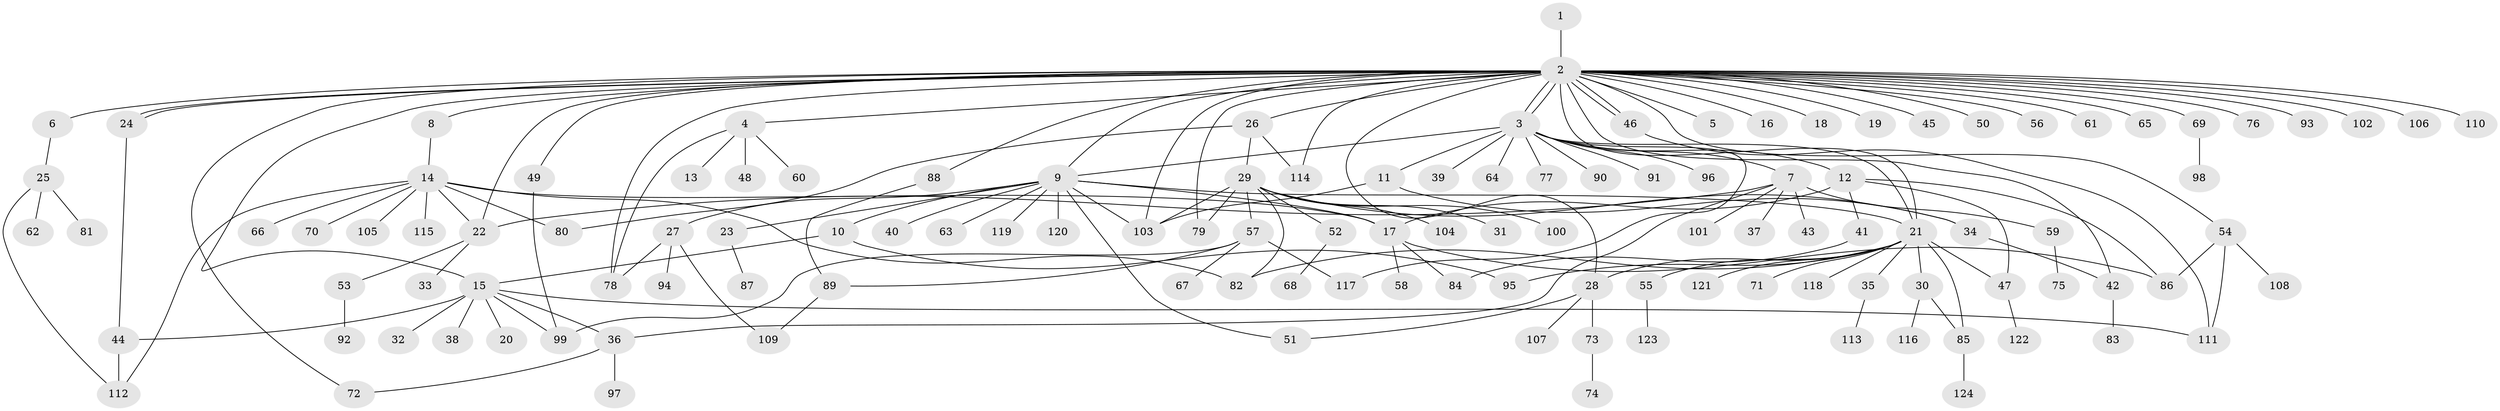 // Generated by graph-tools (version 1.1) at 2025/49/03/09/25 03:49:54]
// undirected, 124 vertices, 166 edges
graph export_dot {
graph [start="1"]
  node [color=gray90,style=filled];
  1;
  2;
  3;
  4;
  5;
  6;
  7;
  8;
  9;
  10;
  11;
  12;
  13;
  14;
  15;
  16;
  17;
  18;
  19;
  20;
  21;
  22;
  23;
  24;
  25;
  26;
  27;
  28;
  29;
  30;
  31;
  32;
  33;
  34;
  35;
  36;
  37;
  38;
  39;
  40;
  41;
  42;
  43;
  44;
  45;
  46;
  47;
  48;
  49;
  50;
  51;
  52;
  53;
  54;
  55;
  56;
  57;
  58;
  59;
  60;
  61;
  62;
  63;
  64;
  65;
  66;
  67;
  68;
  69;
  70;
  71;
  72;
  73;
  74;
  75;
  76;
  77;
  78;
  79;
  80;
  81;
  82;
  83;
  84;
  85;
  86;
  87;
  88;
  89;
  90;
  91;
  92;
  93;
  94;
  95;
  96;
  97;
  98;
  99;
  100;
  101;
  102;
  103;
  104;
  105;
  106;
  107;
  108;
  109;
  110;
  111;
  112;
  113;
  114;
  115;
  116;
  117;
  118;
  119;
  120;
  121;
  122;
  123;
  124;
  1 -- 2;
  2 -- 3;
  2 -- 3;
  2 -- 4;
  2 -- 5;
  2 -- 6;
  2 -- 8;
  2 -- 9;
  2 -- 15;
  2 -- 16;
  2 -- 18;
  2 -- 19;
  2 -- 21;
  2 -- 22;
  2 -- 24;
  2 -- 24;
  2 -- 26;
  2 -- 28;
  2 -- 42;
  2 -- 45;
  2 -- 46;
  2 -- 46;
  2 -- 49;
  2 -- 50;
  2 -- 54;
  2 -- 56;
  2 -- 61;
  2 -- 65;
  2 -- 69;
  2 -- 72;
  2 -- 76;
  2 -- 78;
  2 -- 79;
  2 -- 88;
  2 -- 93;
  2 -- 102;
  2 -- 103;
  2 -- 106;
  2 -- 110;
  2 -- 114;
  3 -- 7;
  3 -- 9;
  3 -- 11;
  3 -- 12;
  3 -- 21;
  3 -- 39;
  3 -- 64;
  3 -- 77;
  3 -- 90;
  3 -- 91;
  3 -- 96;
  3 -- 117;
  4 -- 13;
  4 -- 48;
  4 -- 60;
  4 -- 78;
  6 -- 25;
  7 -- 22;
  7 -- 36;
  7 -- 37;
  7 -- 43;
  7 -- 59;
  7 -- 101;
  8 -- 14;
  9 -- 10;
  9 -- 17;
  9 -- 21;
  9 -- 23;
  9 -- 27;
  9 -- 40;
  9 -- 51;
  9 -- 63;
  9 -- 103;
  9 -- 119;
  9 -- 120;
  10 -- 15;
  10 -- 95;
  11 -- 34;
  11 -- 103;
  12 -- 17;
  12 -- 41;
  12 -- 47;
  12 -- 86;
  14 -- 17;
  14 -- 22;
  14 -- 66;
  14 -- 70;
  14 -- 80;
  14 -- 82;
  14 -- 105;
  14 -- 112;
  14 -- 115;
  15 -- 20;
  15 -- 32;
  15 -- 36;
  15 -- 38;
  15 -- 44;
  15 -- 99;
  15 -- 111;
  17 -- 58;
  17 -- 84;
  17 -- 86;
  21 -- 28;
  21 -- 30;
  21 -- 35;
  21 -- 47;
  21 -- 55;
  21 -- 71;
  21 -- 82;
  21 -- 85;
  21 -- 95;
  21 -- 118;
  21 -- 121;
  22 -- 33;
  22 -- 53;
  23 -- 87;
  24 -- 44;
  25 -- 62;
  25 -- 81;
  25 -- 112;
  26 -- 29;
  26 -- 80;
  26 -- 114;
  27 -- 78;
  27 -- 94;
  27 -- 109;
  28 -- 51;
  28 -- 73;
  28 -- 107;
  29 -- 31;
  29 -- 34;
  29 -- 52;
  29 -- 57;
  29 -- 79;
  29 -- 82;
  29 -- 100;
  29 -- 103;
  29 -- 104;
  30 -- 85;
  30 -- 116;
  34 -- 42;
  35 -- 113;
  36 -- 72;
  36 -- 97;
  41 -- 84;
  42 -- 83;
  44 -- 112;
  46 -- 111;
  47 -- 122;
  49 -- 99;
  52 -- 68;
  53 -- 92;
  54 -- 86;
  54 -- 108;
  54 -- 111;
  55 -- 123;
  57 -- 67;
  57 -- 89;
  57 -- 99;
  57 -- 117;
  59 -- 75;
  69 -- 98;
  73 -- 74;
  85 -- 124;
  88 -- 89;
  89 -- 109;
}
